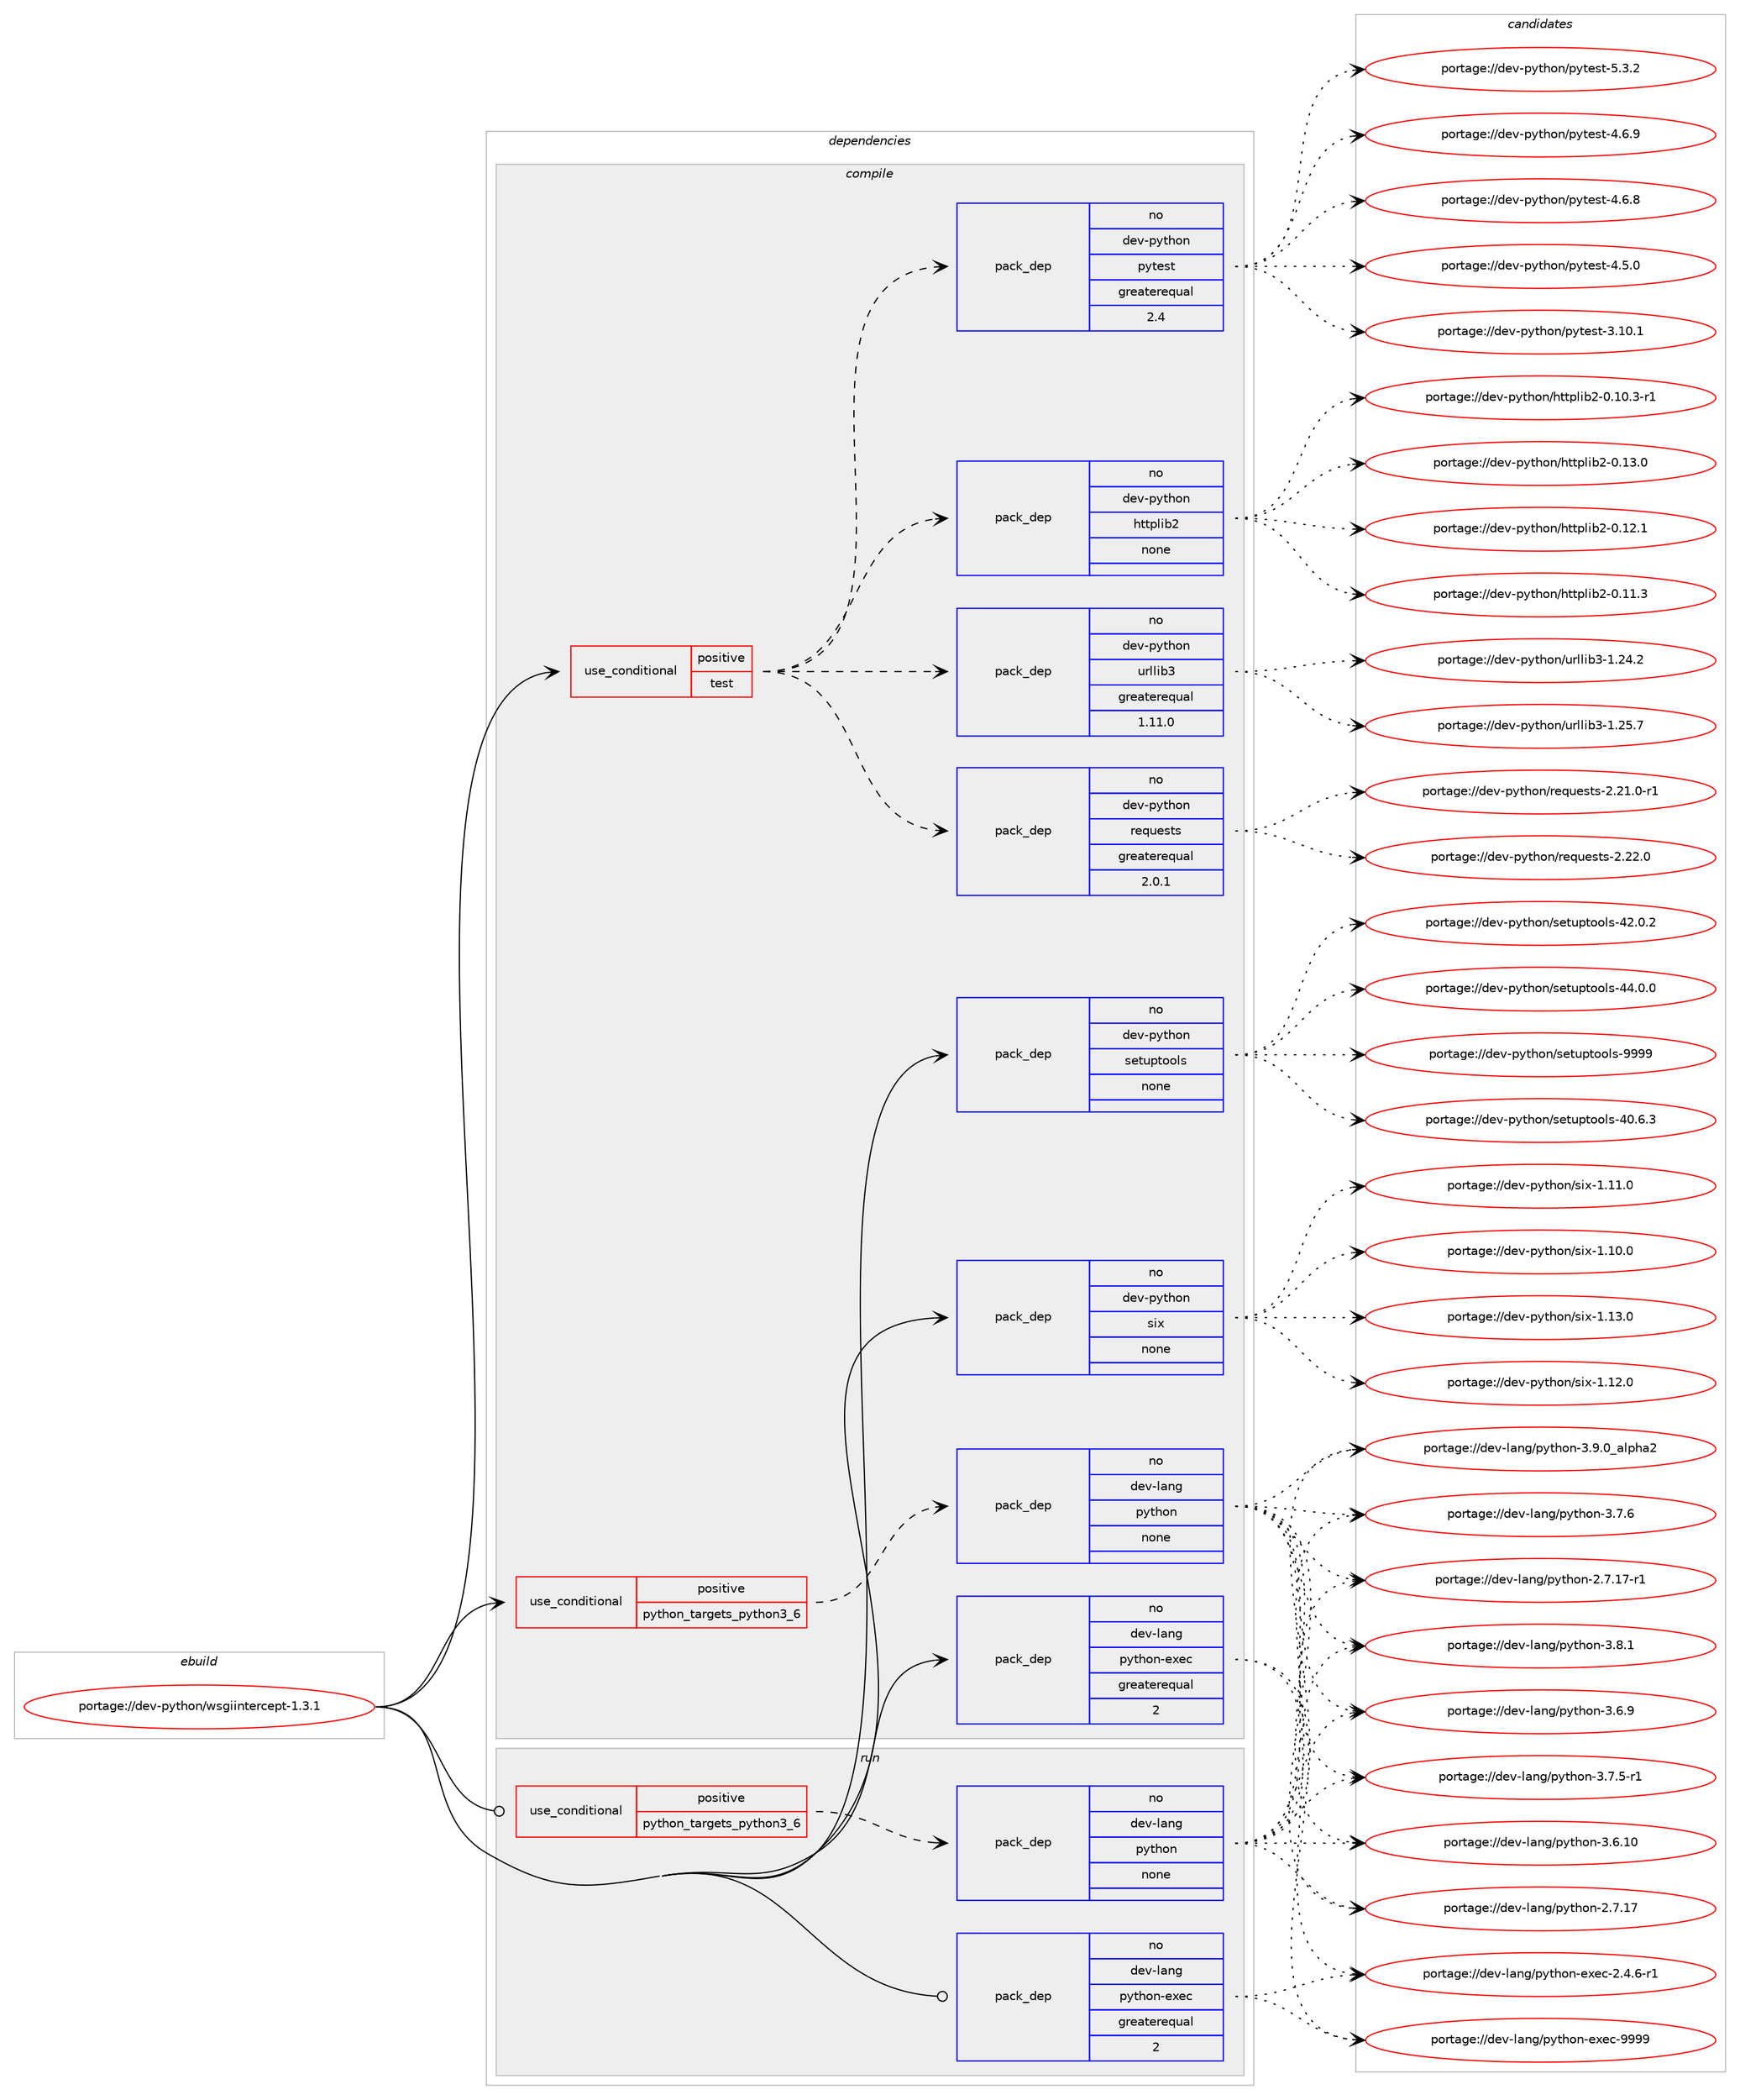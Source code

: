 digraph prolog {

# *************
# Graph options
# *************

newrank=true;
concentrate=true;
compound=true;
graph [rankdir=LR,fontname=Helvetica,fontsize=10,ranksep=1.5];#, ranksep=2.5, nodesep=0.2];
edge  [arrowhead=vee];
node  [fontname=Helvetica,fontsize=10];

# **********
# The ebuild
# **********

subgraph cluster_leftcol {
color=gray;
rank=same;
label=<<i>ebuild</i>>;
id [label="portage://dev-python/wsgiintercept-1.3.1", color=red, width=4, href="../dev-python/wsgiintercept-1.3.1.svg"];
}

# ****************
# The dependencies
# ****************

subgraph cluster_midcol {
color=gray;
label=<<i>dependencies</i>>;
subgraph cluster_compile {
fillcolor="#eeeeee";
style=filled;
label=<<i>compile</i>>;
subgraph cond103593 {
dependency417853 [label=<<TABLE BORDER="0" CELLBORDER="1" CELLSPACING="0" CELLPADDING="4"><TR><TD ROWSPAN="3" CELLPADDING="10">use_conditional</TD></TR><TR><TD>positive</TD></TR><TR><TD>python_targets_python3_6</TD></TR></TABLE>>, shape=none, color=red];
subgraph pack309379 {
dependency417854 [label=<<TABLE BORDER="0" CELLBORDER="1" CELLSPACING="0" CELLPADDING="4" WIDTH="220"><TR><TD ROWSPAN="6" CELLPADDING="30">pack_dep</TD></TR><TR><TD WIDTH="110">no</TD></TR><TR><TD>dev-lang</TD></TR><TR><TD>python</TD></TR><TR><TD>none</TD></TR><TR><TD></TD></TR></TABLE>>, shape=none, color=blue];
}
dependency417853:e -> dependency417854:w [weight=20,style="dashed",arrowhead="vee"];
}
id:e -> dependency417853:w [weight=20,style="solid",arrowhead="vee"];
subgraph cond103594 {
dependency417855 [label=<<TABLE BORDER="0" CELLBORDER="1" CELLSPACING="0" CELLPADDING="4"><TR><TD ROWSPAN="3" CELLPADDING="10">use_conditional</TD></TR><TR><TD>positive</TD></TR><TR><TD>test</TD></TR></TABLE>>, shape=none, color=red];
subgraph pack309380 {
dependency417856 [label=<<TABLE BORDER="0" CELLBORDER="1" CELLSPACING="0" CELLPADDING="4" WIDTH="220"><TR><TD ROWSPAN="6" CELLPADDING="30">pack_dep</TD></TR><TR><TD WIDTH="110">no</TD></TR><TR><TD>dev-python</TD></TR><TR><TD>httplib2</TD></TR><TR><TD>none</TD></TR><TR><TD></TD></TR></TABLE>>, shape=none, color=blue];
}
dependency417855:e -> dependency417856:w [weight=20,style="dashed",arrowhead="vee"];
subgraph pack309381 {
dependency417857 [label=<<TABLE BORDER="0" CELLBORDER="1" CELLSPACING="0" CELLPADDING="4" WIDTH="220"><TR><TD ROWSPAN="6" CELLPADDING="30">pack_dep</TD></TR><TR><TD WIDTH="110">no</TD></TR><TR><TD>dev-python</TD></TR><TR><TD>pytest</TD></TR><TR><TD>greaterequal</TD></TR><TR><TD>2.4</TD></TR></TABLE>>, shape=none, color=blue];
}
dependency417855:e -> dependency417857:w [weight=20,style="dashed",arrowhead="vee"];
subgraph pack309382 {
dependency417858 [label=<<TABLE BORDER="0" CELLBORDER="1" CELLSPACING="0" CELLPADDING="4" WIDTH="220"><TR><TD ROWSPAN="6" CELLPADDING="30">pack_dep</TD></TR><TR><TD WIDTH="110">no</TD></TR><TR><TD>dev-python</TD></TR><TR><TD>requests</TD></TR><TR><TD>greaterequal</TD></TR><TR><TD>2.0.1</TD></TR></TABLE>>, shape=none, color=blue];
}
dependency417855:e -> dependency417858:w [weight=20,style="dashed",arrowhead="vee"];
subgraph pack309383 {
dependency417859 [label=<<TABLE BORDER="0" CELLBORDER="1" CELLSPACING="0" CELLPADDING="4" WIDTH="220"><TR><TD ROWSPAN="6" CELLPADDING="30">pack_dep</TD></TR><TR><TD WIDTH="110">no</TD></TR><TR><TD>dev-python</TD></TR><TR><TD>urllib3</TD></TR><TR><TD>greaterequal</TD></TR><TR><TD>1.11.0</TD></TR></TABLE>>, shape=none, color=blue];
}
dependency417855:e -> dependency417859:w [weight=20,style="dashed",arrowhead="vee"];
}
id:e -> dependency417855:w [weight=20,style="solid",arrowhead="vee"];
subgraph pack309384 {
dependency417860 [label=<<TABLE BORDER="0" CELLBORDER="1" CELLSPACING="0" CELLPADDING="4" WIDTH="220"><TR><TD ROWSPAN="6" CELLPADDING="30">pack_dep</TD></TR><TR><TD WIDTH="110">no</TD></TR><TR><TD>dev-lang</TD></TR><TR><TD>python-exec</TD></TR><TR><TD>greaterequal</TD></TR><TR><TD>2</TD></TR></TABLE>>, shape=none, color=blue];
}
id:e -> dependency417860:w [weight=20,style="solid",arrowhead="vee"];
subgraph pack309385 {
dependency417861 [label=<<TABLE BORDER="0" CELLBORDER="1" CELLSPACING="0" CELLPADDING="4" WIDTH="220"><TR><TD ROWSPAN="6" CELLPADDING="30">pack_dep</TD></TR><TR><TD WIDTH="110">no</TD></TR><TR><TD>dev-python</TD></TR><TR><TD>setuptools</TD></TR><TR><TD>none</TD></TR><TR><TD></TD></TR></TABLE>>, shape=none, color=blue];
}
id:e -> dependency417861:w [weight=20,style="solid",arrowhead="vee"];
subgraph pack309386 {
dependency417862 [label=<<TABLE BORDER="0" CELLBORDER="1" CELLSPACING="0" CELLPADDING="4" WIDTH="220"><TR><TD ROWSPAN="6" CELLPADDING="30">pack_dep</TD></TR><TR><TD WIDTH="110">no</TD></TR><TR><TD>dev-python</TD></TR><TR><TD>six</TD></TR><TR><TD>none</TD></TR><TR><TD></TD></TR></TABLE>>, shape=none, color=blue];
}
id:e -> dependency417862:w [weight=20,style="solid",arrowhead="vee"];
}
subgraph cluster_compileandrun {
fillcolor="#eeeeee";
style=filled;
label=<<i>compile and run</i>>;
}
subgraph cluster_run {
fillcolor="#eeeeee";
style=filled;
label=<<i>run</i>>;
subgraph cond103595 {
dependency417863 [label=<<TABLE BORDER="0" CELLBORDER="1" CELLSPACING="0" CELLPADDING="4"><TR><TD ROWSPAN="3" CELLPADDING="10">use_conditional</TD></TR><TR><TD>positive</TD></TR><TR><TD>python_targets_python3_6</TD></TR></TABLE>>, shape=none, color=red];
subgraph pack309387 {
dependency417864 [label=<<TABLE BORDER="0" CELLBORDER="1" CELLSPACING="0" CELLPADDING="4" WIDTH="220"><TR><TD ROWSPAN="6" CELLPADDING="30">pack_dep</TD></TR><TR><TD WIDTH="110">no</TD></TR><TR><TD>dev-lang</TD></TR><TR><TD>python</TD></TR><TR><TD>none</TD></TR><TR><TD></TD></TR></TABLE>>, shape=none, color=blue];
}
dependency417863:e -> dependency417864:w [weight=20,style="dashed",arrowhead="vee"];
}
id:e -> dependency417863:w [weight=20,style="solid",arrowhead="odot"];
subgraph pack309388 {
dependency417865 [label=<<TABLE BORDER="0" CELLBORDER="1" CELLSPACING="0" CELLPADDING="4" WIDTH="220"><TR><TD ROWSPAN="6" CELLPADDING="30">pack_dep</TD></TR><TR><TD WIDTH="110">no</TD></TR><TR><TD>dev-lang</TD></TR><TR><TD>python-exec</TD></TR><TR><TD>greaterequal</TD></TR><TR><TD>2</TD></TR></TABLE>>, shape=none, color=blue];
}
id:e -> dependency417865:w [weight=20,style="solid",arrowhead="odot"];
}
}

# **************
# The candidates
# **************

subgraph cluster_choices {
rank=same;
color=gray;
label=<<i>candidates</i>>;

subgraph choice309379 {
color=black;
nodesep=1;
choice10010111845108971101034711212111610411111045514657464895971081121049750 [label="portage://dev-lang/python-3.9.0_alpha2", color=red, width=4,href="../dev-lang/python-3.9.0_alpha2.svg"];
choice100101118451089711010347112121116104111110455146564649 [label="portage://dev-lang/python-3.8.1", color=red, width=4,href="../dev-lang/python-3.8.1.svg"];
choice100101118451089711010347112121116104111110455146554654 [label="portage://dev-lang/python-3.7.6", color=red, width=4,href="../dev-lang/python-3.7.6.svg"];
choice1001011184510897110103471121211161041111104551465546534511449 [label="portage://dev-lang/python-3.7.5-r1", color=red, width=4,href="../dev-lang/python-3.7.5-r1.svg"];
choice100101118451089711010347112121116104111110455146544657 [label="portage://dev-lang/python-3.6.9", color=red, width=4,href="../dev-lang/python-3.6.9.svg"];
choice10010111845108971101034711212111610411111045514654464948 [label="portage://dev-lang/python-3.6.10", color=red, width=4,href="../dev-lang/python-3.6.10.svg"];
choice100101118451089711010347112121116104111110455046554649554511449 [label="portage://dev-lang/python-2.7.17-r1", color=red, width=4,href="../dev-lang/python-2.7.17-r1.svg"];
choice10010111845108971101034711212111610411111045504655464955 [label="portage://dev-lang/python-2.7.17", color=red, width=4,href="../dev-lang/python-2.7.17.svg"];
dependency417854:e -> choice10010111845108971101034711212111610411111045514657464895971081121049750:w [style=dotted,weight="100"];
dependency417854:e -> choice100101118451089711010347112121116104111110455146564649:w [style=dotted,weight="100"];
dependency417854:e -> choice100101118451089711010347112121116104111110455146554654:w [style=dotted,weight="100"];
dependency417854:e -> choice1001011184510897110103471121211161041111104551465546534511449:w [style=dotted,weight="100"];
dependency417854:e -> choice100101118451089711010347112121116104111110455146544657:w [style=dotted,weight="100"];
dependency417854:e -> choice10010111845108971101034711212111610411111045514654464948:w [style=dotted,weight="100"];
dependency417854:e -> choice100101118451089711010347112121116104111110455046554649554511449:w [style=dotted,weight="100"];
dependency417854:e -> choice10010111845108971101034711212111610411111045504655464955:w [style=dotted,weight="100"];
}
subgraph choice309380 {
color=black;
nodesep=1;
choice1001011184511212111610411111047104116116112108105985045484649514648 [label="portage://dev-python/httplib2-0.13.0", color=red, width=4,href="../dev-python/httplib2-0.13.0.svg"];
choice1001011184511212111610411111047104116116112108105985045484649504649 [label="portage://dev-python/httplib2-0.12.1", color=red, width=4,href="../dev-python/httplib2-0.12.1.svg"];
choice1001011184511212111610411111047104116116112108105985045484649494651 [label="portage://dev-python/httplib2-0.11.3", color=red, width=4,href="../dev-python/httplib2-0.11.3.svg"];
choice10010111845112121116104111110471041161161121081059850454846494846514511449 [label="portage://dev-python/httplib2-0.10.3-r1", color=red, width=4,href="../dev-python/httplib2-0.10.3-r1.svg"];
dependency417856:e -> choice1001011184511212111610411111047104116116112108105985045484649514648:w [style=dotted,weight="100"];
dependency417856:e -> choice1001011184511212111610411111047104116116112108105985045484649504649:w [style=dotted,weight="100"];
dependency417856:e -> choice1001011184511212111610411111047104116116112108105985045484649494651:w [style=dotted,weight="100"];
dependency417856:e -> choice10010111845112121116104111110471041161161121081059850454846494846514511449:w [style=dotted,weight="100"];
}
subgraph choice309381 {
color=black;
nodesep=1;
choice1001011184511212111610411111047112121116101115116455346514650 [label="portage://dev-python/pytest-5.3.2", color=red, width=4,href="../dev-python/pytest-5.3.2.svg"];
choice1001011184511212111610411111047112121116101115116455246544657 [label="portage://dev-python/pytest-4.6.9", color=red, width=4,href="../dev-python/pytest-4.6.9.svg"];
choice1001011184511212111610411111047112121116101115116455246544656 [label="portage://dev-python/pytest-4.6.8", color=red, width=4,href="../dev-python/pytest-4.6.8.svg"];
choice1001011184511212111610411111047112121116101115116455246534648 [label="portage://dev-python/pytest-4.5.0", color=red, width=4,href="../dev-python/pytest-4.5.0.svg"];
choice100101118451121211161041111104711212111610111511645514649484649 [label="portage://dev-python/pytest-3.10.1", color=red, width=4,href="../dev-python/pytest-3.10.1.svg"];
dependency417857:e -> choice1001011184511212111610411111047112121116101115116455346514650:w [style=dotted,weight="100"];
dependency417857:e -> choice1001011184511212111610411111047112121116101115116455246544657:w [style=dotted,weight="100"];
dependency417857:e -> choice1001011184511212111610411111047112121116101115116455246544656:w [style=dotted,weight="100"];
dependency417857:e -> choice1001011184511212111610411111047112121116101115116455246534648:w [style=dotted,weight="100"];
dependency417857:e -> choice100101118451121211161041111104711212111610111511645514649484649:w [style=dotted,weight="100"];
}
subgraph choice309382 {
color=black;
nodesep=1;
choice100101118451121211161041111104711410111311710111511611545504650504648 [label="portage://dev-python/requests-2.22.0", color=red, width=4,href="../dev-python/requests-2.22.0.svg"];
choice1001011184511212111610411111047114101113117101115116115455046504946484511449 [label="portage://dev-python/requests-2.21.0-r1", color=red, width=4,href="../dev-python/requests-2.21.0-r1.svg"];
dependency417858:e -> choice100101118451121211161041111104711410111311710111511611545504650504648:w [style=dotted,weight="100"];
dependency417858:e -> choice1001011184511212111610411111047114101113117101115116115455046504946484511449:w [style=dotted,weight="100"];
}
subgraph choice309383 {
color=black;
nodesep=1;
choice1001011184511212111610411111047117114108108105985145494650534655 [label="portage://dev-python/urllib3-1.25.7", color=red, width=4,href="../dev-python/urllib3-1.25.7.svg"];
choice1001011184511212111610411111047117114108108105985145494650524650 [label="portage://dev-python/urllib3-1.24.2", color=red, width=4,href="../dev-python/urllib3-1.24.2.svg"];
dependency417859:e -> choice1001011184511212111610411111047117114108108105985145494650534655:w [style=dotted,weight="100"];
dependency417859:e -> choice1001011184511212111610411111047117114108108105985145494650524650:w [style=dotted,weight="100"];
}
subgraph choice309384 {
color=black;
nodesep=1;
choice10010111845108971101034711212111610411111045101120101994557575757 [label="portage://dev-lang/python-exec-9999", color=red, width=4,href="../dev-lang/python-exec-9999.svg"];
choice10010111845108971101034711212111610411111045101120101994550465246544511449 [label="portage://dev-lang/python-exec-2.4.6-r1", color=red, width=4,href="../dev-lang/python-exec-2.4.6-r1.svg"];
dependency417860:e -> choice10010111845108971101034711212111610411111045101120101994557575757:w [style=dotted,weight="100"];
dependency417860:e -> choice10010111845108971101034711212111610411111045101120101994550465246544511449:w [style=dotted,weight="100"];
}
subgraph choice309385 {
color=black;
nodesep=1;
choice10010111845112121116104111110471151011161171121161111111081154557575757 [label="portage://dev-python/setuptools-9999", color=red, width=4,href="../dev-python/setuptools-9999.svg"];
choice100101118451121211161041111104711510111611711211611111110811545525246484648 [label="portage://dev-python/setuptools-44.0.0", color=red, width=4,href="../dev-python/setuptools-44.0.0.svg"];
choice100101118451121211161041111104711510111611711211611111110811545525046484650 [label="portage://dev-python/setuptools-42.0.2", color=red, width=4,href="../dev-python/setuptools-42.0.2.svg"];
choice100101118451121211161041111104711510111611711211611111110811545524846544651 [label="portage://dev-python/setuptools-40.6.3", color=red, width=4,href="../dev-python/setuptools-40.6.3.svg"];
dependency417861:e -> choice10010111845112121116104111110471151011161171121161111111081154557575757:w [style=dotted,weight="100"];
dependency417861:e -> choice100101118451121211161041111104711510111611711211611111110811545525246484648:w [style=dotted,weight="100"];
dependency417861:e -> choice100101118451121211161041111104711510111611711211611111110811545525046484650:w [style=dotted,weight="100"];
dependency417861:e -> choice100101118451121211161041111104711510111611711211611111110811545524846544651:w [style=dotted,weight="100"];
}
subgraph choice309386 {
color=black;
nodesep=1;
choice100101118451121211161041111104711510512045494649514648 [label="portage://dev-python/six-1.13.0", color=red, width=4,href="../dev-python/six-1.13.0.svg"];
choice100101118451121211161041111104711510512045494649504648 [label="portage://dev-python/six-1.12.0", color=red, width=4,href="../dev-python/six-1.12.0.svg"];
choice100101118451121211161041111104711510512045494649494648 [label="portage://dev-python/six-1.11.0", color=red, width=4,href="../dev-python/six-1.11.0.svg"];
choice100101118451121211161041111104711510512045494649484648 [label="portage://dev-python/six-1.10.0", color=red, width=4,href="../dev-python/six-1.10.0.svg"];
dependency417862:e -> choice100101118451121211161041111104711510512045494649514648:w [style=dotted,weight="100"];
dependency417862:e -> choice100101118451121211161041111104711510512045494649504648:w [style=dotted,weight="100"];
dependency417862:e -> choice100101118451121211161041111104711510512045494649494648:w [style=dotted,weight="100"];
dependency417862:e -> choice100101118451121211161041111104711510512045494649484648:w [style=dotted,weight="100"];
}
subgraph choice309387 {
color=black;
nodesep=1;
choice10010111845108971101034711212111610411111045514657464895971081121049750 [label="portage://dev-lang/python-3.9.0_alpha2", color=red, width=4,href="../dev-lang/python-3.9.0_alpha2.svg"];
choice100101118451089711010347112121116104111110455146564649 [label="portage://dev-lang/python-3.8.1", color=red, width=4,href="../dev-lang/python-3.8.1.svg"];
choice100101118451089711010347112121116104111110455146554654 [label="portage://dev-lang/python-3.7.6", color=red, width=4,href="../dev-lang/python-3.7.6.svg"];
choice1001011184510897110103471121211161041111104551465546534511449 [label="portage://dev-lang/python-3.7.5-r1", color=red, width=4,href="../dev-lang/python-3.7.5-r1.svg"];
choice100101118451089711010347112121116104111110455146544657 [label="portage://dev-lang/python-3.6.9", color=red, width=4,href="../dev-lang/python-3.6.9.svg"];
choice10010111845108971101034711212111610411111045514654464948 [label="portage://dev-lang/python-3.6.10", color=red, width=4,href="../dev-lang/python-3.6.10.svg"];
choice100101118451089711010347112121116104111110455046554649554511449 [label="portage://dev-lang/python-2.7.17-r1", color=red, width=4,href="../dev-lang/python-2.7.17-r1.svg"];
choice10010111845108971101034711212111610411111045504655464955 [label="portage://dev-lang/python-2.7.17", color=red, width=4,href="../dev-lang/python-2.7.17.svg"];
dependency417864:e -> choice10010111845108971101034711212111610411111045514657464895971081121049750:w [style=dotted,weight="100"];
dependency417864:e -> choice100101118451089711010347112121116104111110455146564649:w [style=dotted,weight="100"];
dependency417864:e -> choice100101118451089711010347112121116104111110455146554654:w [style=dotted,weight="100"];
dependency417864:e -> choice1001011184510897110103471121211161041111104551465546534511449:w [style=dotted,weight="100"];
dependency417864:e -> choice100101118451089711010347112121116104111110455146544657:w [style=dotted,weight="100"];
dependency417864:e -> choice10010111845108971101034711212111610411111045514654464948:w [style=dotted,weight="100"];
dependency417864:e -> choice100101118451089711010347112121116104111110455046554649554511449:w [style=dotted,weight="100"];
dependency417864:e -> choice10010111845108971101034711212111610411111045504655464955:w [style=dotted,weight="100"];
}
subgraph choice309388 {
color=black;
nodesep=1;
choice10010111845108971101034711212111610411111045101120101994557575757 [label="portage://dev-lang/python-exec-9999", color=red, width=4,href="../dev-lang/python-exec-9999.svg"];
choice10010111845108971101034711212111610411111045101120101994550465246544511449 [label="portage://dev-lang/python-exec-2.4.6-r1", color=red, width=4,href="../dev-lang/python-exec-2.4.6-r1.svg"];
dependency417865:e -> choice10010111845108971101034711212111610411111045101120101994557575757:w [style=dotted,weight="100"];
dependency417865:e -> choice10010111845108971101034711212111610411111045101120101994550465246544511449:w [style=dotted,weight="100"];
}
}

}
